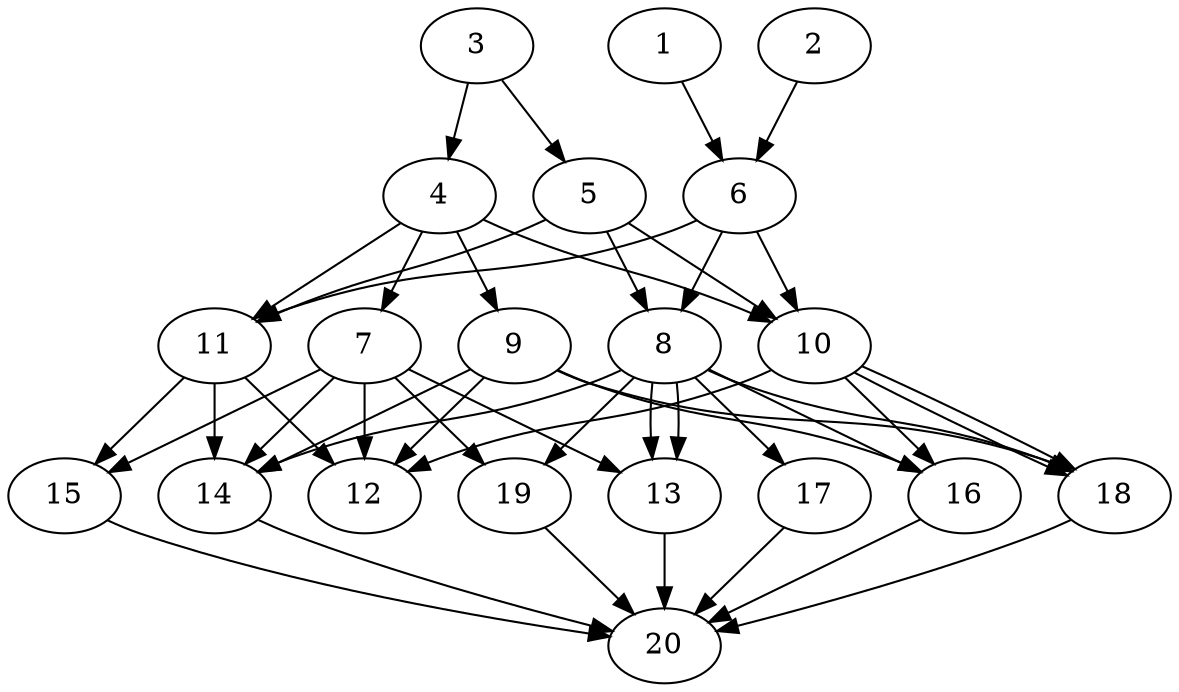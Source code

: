 // DAG automatically generated by daggen at Tue Jul 23 14:33:40 2019
// ./daggen --dot -n 20 --ccr 0.3 --fat 0.6 --regular 0.5 --density 0.8 --mindata 5242880 --maxdata 52428800 
digraph G {
  1 [size="142906027", alpha="0.01", expect_size="42871808"] 
  1 -> 6 [size ="42871808"]
  2 [size="124897280", alpha="0.13", expect_size="37469184"] 
  2 -> 6 [size ="37469184"]
  3 [size="56791040", alpha="0.13", expect_size="17037312"] 
  3 -> 4 [size ="17037312"]
  3 -> 5 [size ="17037312"]
  4 [size="156904107", alpha="0.10", expect_size="47071232"] 
  4 -> 7 [size ="47071232"]
  4 -> 9 [size ="47071232"]
  4 -> 10 [size ="47071232"]
  4 -> 11 [size ="47071232"]
  5 [size="121965227", alpha="0.12", expect_size="36589568"] 
  5 -> 8 [size ="36589568"]
  5 -> 10 [size ="36589568"]
  5 -> 11 [size ="36589568"]
  6 [size="115909973", alpha="0.13", expect_size="34772992"] 
  6 -> 8 [size ="34772992"]
  6 -> 10 [size ="34772992"]
  6 -> 11 [size ="34772992"]
  7 [size="82998613", alpha="0.03", expect_size="24899584"] 
  7 -> 12 [size ="24899584"]
  7 -> 13 [size ="24899584"]
  7 -> 14 [size ="24899584"]
  7 -> 15 [size ="24899584"]
  7 -> 19 [size ="24899584"]
  8 [size="22667947", alpha="0.09", expect_size="6800384"] 
  8 -> 13 [size ="6800384"]
  8 -> 13 [size ="6800384"]
  8 -> 14 [size ="6800384"]
  8 -> 16 [size ="6800384"]
  8 -> 17 [size ="6800384"]
  8 -> 18 [size ="6800384"]
  8 -> 19 [size ="6800384"]
  9 [size="120473600", alpha="0.10", expect_size="36142080"] 
  9 -> 12 [size ="36142080"]
  9 -> 14 [size ="36142080"]
  9 -> 16 [size ="36142080"]
  9 -> 18 [size ="36142080"]
  10 [size="139076267", alpha="0.08", expect_size="41722880"] 
  10 -> 12 [size ="41722880"]
  10 -> 16 [size ="41722880"]
  10 -> 18 [size ="41722880"]
  10 -> 18 [size ="41722880"]
  11 [size="163280213", alpha="0.08", expect_size="48984064"] 
  11 -> 12 [size ="48984064"]
  11 -> 14 [size ="48984064"]
  11 -> 15 [size ="48984064"]
  12 [size="173513387", alpha="0.19", expect_size="52054016"] 
  13 [size="122064213", alpha="0.11", expect_size="36619264"] 
  13 -> 20 [size ="36619264"]
  14 [size="63296853", alpha="0.06", expect_size="18989056"] 
  14 -> 20 [size ="18989056"]
  15 [size="144039253", alpha="0.08", expect_size="43211776"] 
  15 -> 20 [size ="43211776"]
  16 [size="80493227", alpha="0.11", expect_size="24147968"] 
  16 -> 20 [size ="24147968"]
  17 [size="27183787", alpha="0.14", expect_size="8155136"] 
  17 -> 20 [size ="8155136"]
  18 [size="50786987", alpha="0.18", expect_size="15236096"] 
  18 -> 20 [size ="15236096"]
  19 [size="120606720", alpha="0.20", expect_size="36182016"] 
  19 -> 20 [size ="36182016"]
  20 [size="44342613", alpha="0.12", expect_size="13302784"] 
}
